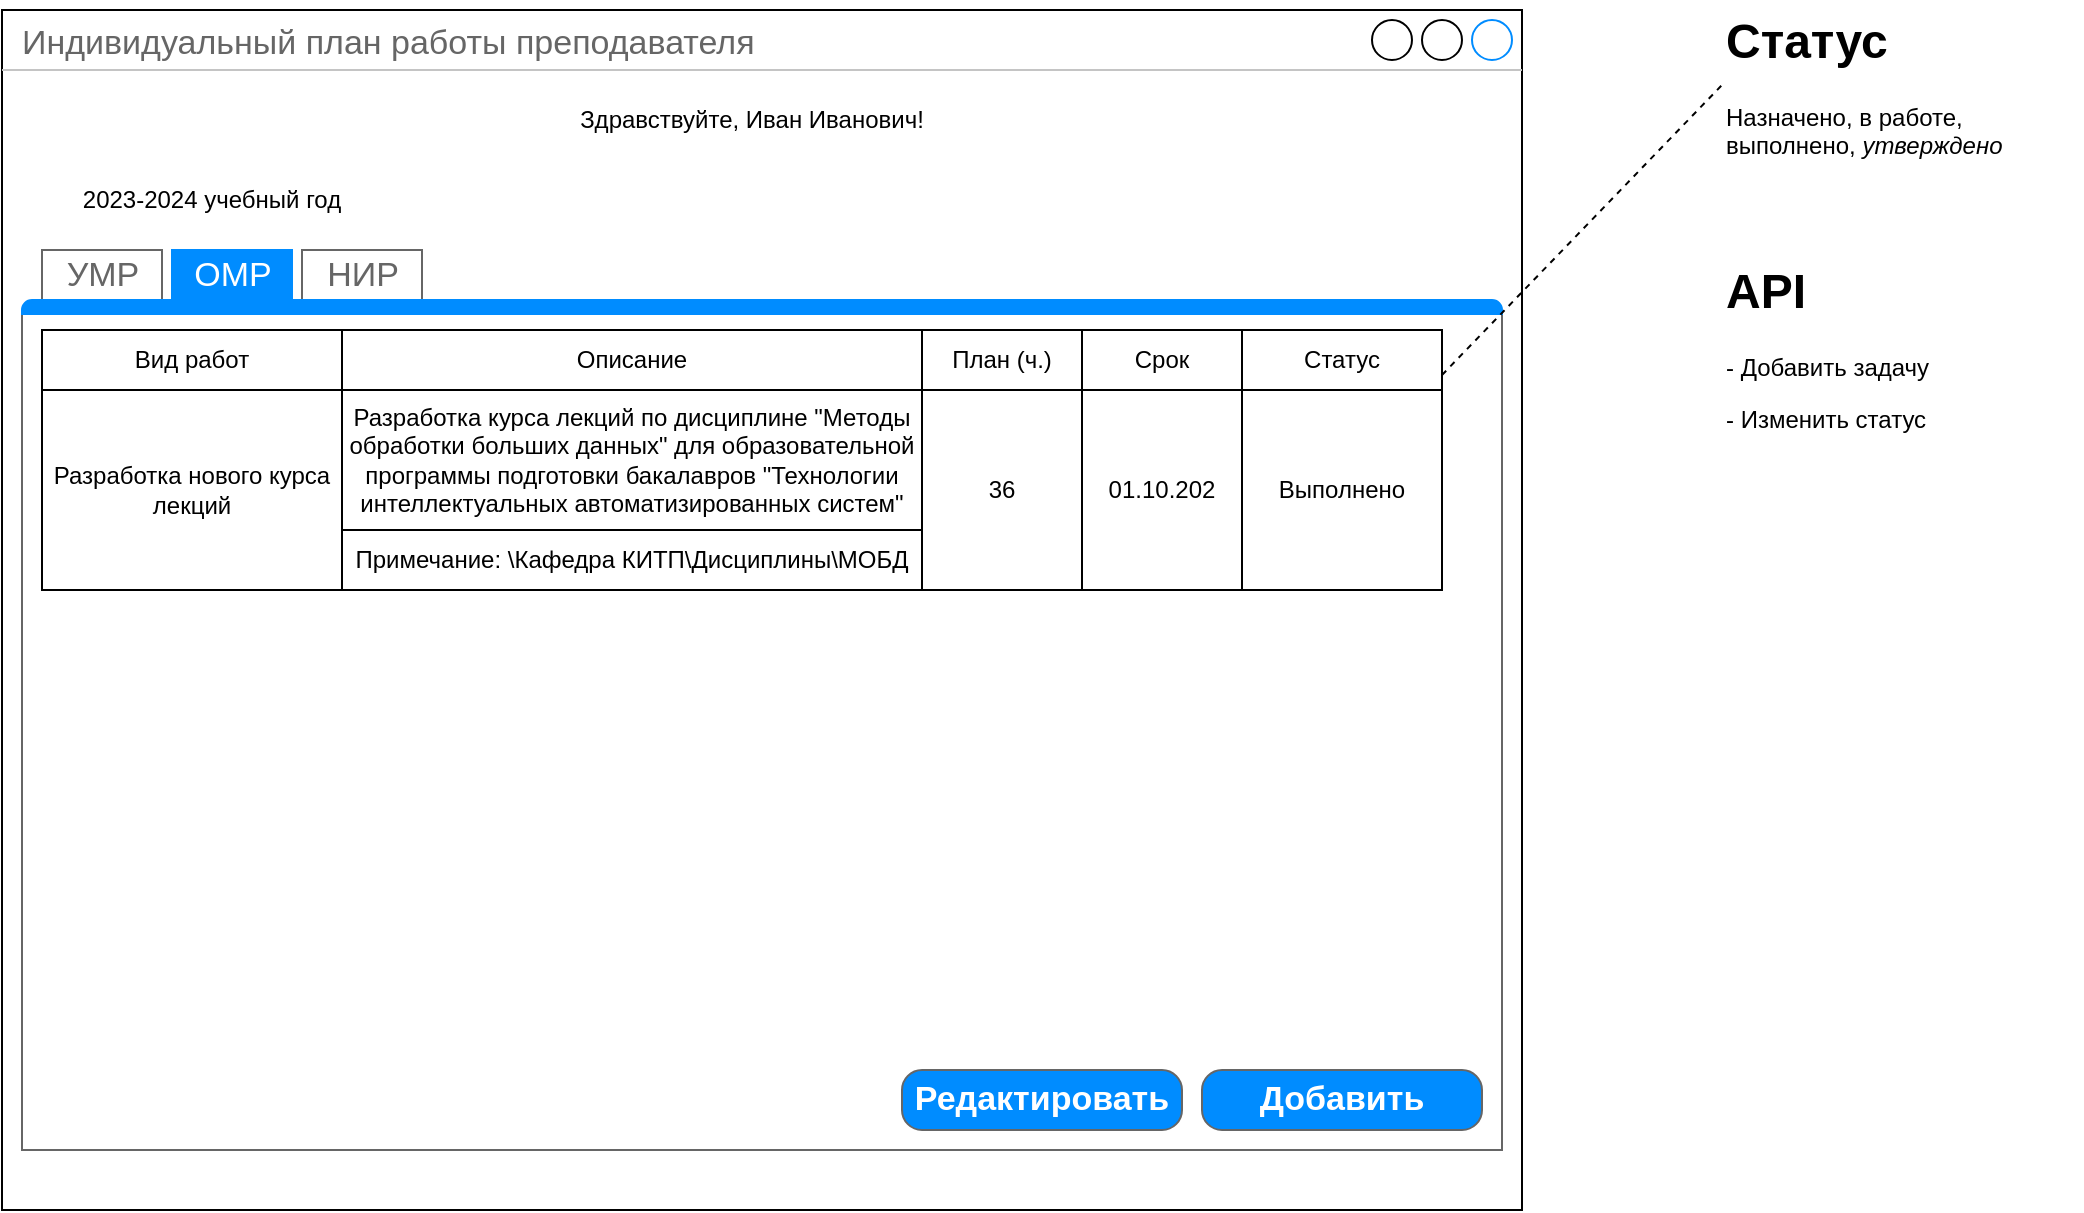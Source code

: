 <mxfile version="24.2.5" type="device" pages="2">
  <diagram name="Страница — 1" id="V2CHiMXyhFVQBLft8cxn">
    <mxGraphModel dx="1036" dy="614" grid="1" gridSize="10" guides="1" tooltips="1" connect="1" arrows="1" fold="1" page="1" pageScale="1" pageWidth="1169" pageHeight="827" math="0" shadow="0">
      <root>
        <mxCell id="0" />
        <mxCell id="1" parent="0" />
        <mxCell id="HITwWoTHHbaY5sGVRUmn-1" value="Индивидуальный план работы преподавателя" style="strokeWidth=1;shadow=0;dashed=0;align=center;html=1;shape=mxgraph.mockup.containers.window;align=left;verticalAlign=top;spacingLeft=8;strokeColor2=#008cff;strokeColor3=#c4c4c4;fontColor=#666666;mainText=;fontSize=17;labelBackgroundColor=none;whiteSpace=wrap;" vertex="1" parent="1">
          <mxGeometry x="40" y="30" width="760" height="600" as="geometry" />
        </mxCell>
        <mxCell id="HITwWoTHHbaY5sGVRUmn-2" value="" style="strokeWidth=1;shadow=0;dashed=0;align=center;html=1;shape=mxgraph.mockup.containers.marginRect2;rectMarginTop=32;strokeColor=#666666;gradientColor=none;whiteSpace=wrap;" vertex="1" parent="1">
          <mxGeometry x="50" y="150" width="740" height="450" as="geometry" />
        </mxCell>
        <mxCell id="HITwWoTHHbaY5sGVRUmn-3" value="УМР" style="strokeColor=inherit;fillColor=inherit;gradientColor=inherit;strokeWidth=1;shadow=0;dashed=0;align=center;html=1;shape=mxgraph.mockup.containers.rrect;rSize=0;fontSize=17;fontColor=#666666;gradientColor=none;" vertex="1" parent="HITwWoTHHbaY5sGVRUmn-2">
          <mxGeometry width="60" height="25" relative="1" as="geometry">
            <mxPoint x="10" as="offset" />
          </mxGeometry>
        </mxCell>
        <mxCell id="HITwWoTHHbaY5sGVRUmn-4" value="ОМР" style="strokeWidth=1;shadow=0;dashed=0;align=center;html=1;shape=mxgraph.mockup.containers.rrect;rSize=0;fontSize=17;fontColor=#ffffff;strokeColor=#008cff;fillColor=#008cff;" vertex="1" parent="HITwWoTHHbaY5sGVRUmn-2">
          <mxGeometry width="60" height="25" relative="1" as="geometry">
            <mxPoint x="75" as="offset" />
          </mxGeometry>
        </mxCell>
        <mxCell id="HITwWoTHHbaY5sGVRUmn-5" value="НИР" style="strokeColor=inherit;fillColor=inherit;gradientColor=inherit;strokeWidth=1;shadow=0;dashed=0;align=center;html=1;shape=mxgraph.mockup.containers.rrect;rSize=0;fontSize=17;fontColor=#666666;gradientColor=none;" vertex="1" parent="HITwWoTHHbaY5sGVRUmn-2">
          <mxGeometry width="60" height="25" relative="1" as="geometry">
            <mxPoint x="140" as="offset" />
          </mxGeometry>
        </mxCell>
        <mxCell id="HITwWoTHHbaY5sGVRUmn-6" value="" style="strokeWidth=1;shadow=0;dashed=0;align=center;html=1;shape=mxgraph.mockup.containers.topButton;rSize=5;strokeColor=#008cff;fillColor=#008cff;gradientColor=none;resizeWidth=1;movable=0;deletable=1;" vertex="1" parent="HITwWoTHHbaY5sGVRUmn-2">
          <mxGeometry width="740" height="7" relative="1" as="geometry">
            <mxPoint y="25" as="offset" />
          </mxGeometry>
        </mxCell>
        <mxCell id="HITwWoTHHbaY5sGVRUmn-19" value="Вид работ" style="text;html=1;align=center;verticalAlign=middle;whiteSpace=wrap;rounded=0;strokeColor=default;" vertex="1" parent="HITwWoTHHbaY5sGVRUmn-2">
          <mxGeometry x="10" y="40" width="150" height="30" as="geometry" />
        </mxCell>
        <mxCell id="HITwWoTHHbaY5sGVRUmn-20" value="Описание" style="text;html=1;align=center;verticalAlign=middle;whiteSpace=wrap;rounded=0;strokeColor=default;" vertex="1" parent="HITwWoTHHbaY5sGVRUmn-2">
          <mxGeometry x="160" y="40" width="290" height="30" as="geometry" />
        </mxCell>
        <mxCell id="HITwWoTHHbaY5sGVRUmn-21" value="План (ч.)" style="text;html=1;align=center;verticalAlign=middle;whiteSpace=wrap;rounded=0;strokeColor=default;" vertex="1" parent="HITwWoTHHbaY5sGVRUmn-2">
          <mxGeometry x="450" y="40" width="80" height="30" as="geometry" />
        </mxCell>
        <mxCell id="HITwWoTHHbaY5sGVRUmn-22" value="Срок" style="text;html=1;align=center;verticalAlign=middle;whiteSpace=wrap;rounded=0;strokeColor=default;" vertex="1" parent="HITwWoTHHbaY5sGVRUmn-2">
          <mxGeometry x="530" y="40" width="80" height="30" as="geometry" />
        </mxCell>
        <mxCell id="HITwWoTHHbaY5sGVRUmn-23" value="Статус" style="text;html=1;align=center;verticalAlign=middle;whiteSpace=wrap;rounded=0;strokeColor=default;" vertex="1" parent="HITwWoTHHbaY5sGVRUmn-2">
          <mxGeometry x="610" y="40" width="100" height="30" as="geometry" />
        </mxCell>
        <mxCell id="HITwWoTHHbaY5sGVRUmn-26" value="Добавить" style="strokeWidth=1;shadow=0;dashed=0;align=center;html=1;shape=mxgraph.mockup.buttons.button;strokeColor=#666666;fontColor=#ffffff;mainText=;buttonStyle=round;fontSize=17;fontStyle=1;fillColor=#008cff;whiteSpace=wrap;" vertex="1" parent="HITwWoTHHbaY5sGVRUmn-2">
          <mxGeometry x="590" y="410" width="140" height="30" as="geometry" />
        </mxCell>
        <mxCell id="HITwWoTHHbaY5sGVRUmn-27" value="Разработка нового курса лекций" style="text;html=1;align=center;verticalAlign=middle;whiteSpace=wrap;rounded=0;strokeColor=default;" vertex="1" parent="HITwWoTHHbaY5sGVRUmn-2">
          <mxGeometry x="10" y="70" width="150" height="100" as="geometry" />
        </mxCell>
        <mxCell id="HITwWoTHHbaY5sGVRUmn-28" value="Разработка курса лекций по дисциплине &quot;Методы обработки больших данных&quot; для образовательной программы подготовки бакалавров &quot;Технологии интеллектуальных автоматизированных систем&quot;" style="text;html=1;align=center;verticalAlign=middle;whiteSpace=wrap;rounded=0;strokeColor=default;" vertex="1" parent="HITwWoTHHbaY5sGVRUmn-2">
          <mxGeometry x="160" y="70" width="290" height="70" as="geometry" />
        </mxCell>
        <mxCell id="HITwWoTHHbaY5sGVRUmn-29" value="36" style="text;html=1;align=center;verticalAlign=middle;whiteSpace=wrap;rounded=0;strokeColor=default;" vertex="1" parent="HITwWoTHHbaY5sGVRUmn-2">
          <mxGeometry x="450" y="70" width="80" height="100" as="geometry" />
        </mxCell>
        <mxCell id="HITwWoTHHbaY5sGVRUmn-30" value="01.10.202" style="text;html=1;align=center;verticalAlign=middle;whiteSpace=wrap;rounded=0;strokeColor=default;" vertex="1" parent="HITwWoTHHbaY5sGVRUmn-2">
          <mxGeometry x="530" y="70" width="80" height="100" as="geometry" />
        </mxCell>
        <mxCell id="HITwWoTHHbaY5sGVRUmn-31" value="Выполнено" style="text;html=1;align=center;verticalAlign=middle;whiteSpace=wrap;rounded=0;strokeColor=default;" vertex="1" parent="HITwWoTHHbaY5sGVRUmn-2">
          <mxGeometry x="610" y="70" width="100" height="100" as="geometry" />
        </mxCell>
        <mxCell id="HITwWoTHHbaY5sGVRUmn-32" value="Примечание: \\Кафедра КИТП\Дисциплины\МОБД" style="text;html=1;align=center;verticalAlign=middle;whiteSpace=wrap;rounded=0;strokeColor=default;" vertex="1" parent="HITwWoTHHbaY5sGVRUmn-2">
          <mxGeometry x="160" y="140" width="290" height="30" as="geometry" />
        </mxCell>
        <mxCell id="HITwWoTHHbaY5sGVRUmn-33" value="Редактировать" style="strokeWidth=1;shadow=0;dashed=0;align=center;html=1;shape=mxgraph.mockup.buttons.button;strokeColor=#666666;fontColor=#ffffff;mainText=;buttonStyle=round;fontSize=17;fontStyle=1;fillColor=#008cff;whiteSpace=wrap;" vertex="1" parent="HITwWoTHHbaY5sGVRUmn-2">
          <mxGeometry x="440" y="410" width="140" height="30" as="geometry" />
        </mxCell>
        <mxCell id="HITwWoTHHbaY5sGVRUmn-7" value="Здравствуйте, Иван Иванович!" style="text;html=1;align=center;verticalAlign=middle;whiteSpace=wrap;rounded=0;" vertex="1" parent="1">
          <mxGeometry x="50" y="70" width="730" height="30" as="geometry" />
        </mxCell>
        <mxCell id="HITwWoTHHbaY5sGVRUmn-8" value="2023-2024 учебный год" style="text;html=1;align=center;verticalAlign=middle;whiteSpace=wrap;rounded=0;" vertex="1" parent="1">
          <mxGeometry x="50" y="110" width="190" height="30" as="geometry" />
        </mxCell>
        <mxCell id="HITwWoTHHbaY5sGVRUmn-24" value="" style="endArrow=none;dashed=1;html=1;rounded=0;exitX=1;exitY=0.75;exitDx=0;exitDy=0;entryX=0;entryY=0.5;entryDx=0;entryDy=0;" edge="1" parent="1" source="HITwWoTHHbaY5sGVRUmn-23" target="HITwWoTHHbaY5sGVRUmn-25">
          <mxGeometry width="50" height="50" relative="1" as="geometry">
            <mxPoint x="870" y="170" as="sourcePoint" />
            <mxPoint x="870" y="50" as="targetPoint" />
          </mxGeometry>
        </mxCell>
        <mxCell id="HITwWoTHHbaY5sGVRUmn-25" value="&lt;h1 style=&quot;margin-top: 0px;&quot;&gt;Статус&lt;/h1&gt;&lt;p&gt;Назначено, в работе, выполнено, &lt;i&gt;утверждено&lt;/i&gt;&lt;/p&gt;" style="text;html=1;whiteSpace=wrap;overflow=hidden;rounded=0;" vertex="1" parent="1">
          <mxGeometry x="900" y="25" width="180" height="85" as="geometry" />
        </mxCell>
        <mxCell id="FwX9pdAOZLaIxvs4hcSe-1" value="&lt;h1 style=&quot;margin-top: 0px;&quot;&gt;API&lt;/h1&gt;&lt;p&gt;- Добавить задачу&lt;/p&gt;&lt;p&gt;- Изменить статус&amp;nbsp;&lt;/p&gt;" style="text;html=1;whiteSpace=wrap;overflow=hidden;rounded=0;" vertex="1" parent="1">
          <mxGeometry x="900" y="150" width="180" height="110" as="geometry" />
        </mxCell>
      </root>
    </mxGraphModel>
  </diagram>
  <diagram id="xiLTNmagSGFWaYng3OWT" name="Страница — 2">
    <mxGraphModel dx="1036" dy="614" grid="1" gridSize="10" guides="1" tooltips="1" connect="1" arrows="1" fold="1" page="1" pageScale="1" pageWidth="1169" pageHeight="827" math="0" shadow="0">
      <root>
        <mxCell id="0" />
        <mxCell id="1" parent="0" />
        <mxCell id="pDZaCvJT3wJ4G2SVISkD-1" value="Индивидуальный план работы преподавателя" style="strokeWidth=1;shadow=0;dashed=0;align=center;html=1;shape=mxgraph.mockup.containers.window;align=left;verticalAlign=top;spacingLeft=8;strokeColor2=#008cff;strokeColor3=#c4c4c4;fontColor=#666666;mainText=;fontSize=17;labelBackgroundColor=none;whiteSpace=wrap;" vertex="1" parent="1">
          <mxGeometry x="40" y="30" width="760" height="600" as="geometry" />
        </mxCell>
        <mxCell id="pDZaCvJT3wJ4G2SVISkD-20" value="Здравствуйте, Иван Иванович!" style="text;html=1;align=center;verticalAlign=middle;whiteSpace=wrap;rounded=0;" vertex="1" parent="1">
          <mxGeometry x="50" y="70" width="730" height="30" as="geometry" />
        </mxCell>
        <mxCell id="pDZaCvJT3wJ4G2SVISkD-21" value="2023-2024 учебный год" style="text;html=1;align=center;verticalAlign=middle;whiteSpace=wrap;rounded=0;" vertex="1" parent="1">
          <mxGeometry x="50" y="110" width="190" height="30" as="geometry" />
        </mxCell>
        <mxCell id="pDZaCvJT3wJ4G2SVISkD-23" value="Вид работ" style="text;html=1;align=center;verticalAlign=middle;whiteSpace=wrap;rounded=0;strokeColor=default;" vertex="1" parent="1">
          <mxGeometry x="70" y="140" width="130" height="30" as="geometry" />
        </mxCell>
        <mxCell id="pDZaCvJT3wJ4G2SVISkD-24" value="Количество задач" style="text;html=1;align=center;verticalAlign=middle;whiteSpace=wrap;rounded=0;strokeColor=default;" vertex="1" parent="1">
          <mxGeometry x="200" y="140" width="120" height="30" as="geometry" />
        </mxCell>
        <mxCell id="pDZaCvJT3wJ4G2SVISkD-25" value="Назначено" style="text;html=1;align=center;verticalAlign=middle;whiteSpace=wrap;rounded=0;strokeColor=default;" vertex="1" parent="1">
          <mxGeometry x="320" y="140" width="90" height="30" as="geometry" />
        </mxCell>
        <mxCell id="pDZaCvJT3wJ4G2SVISkD-26" value="В работе" style="text;html=1;align=center;verticalAlign=middle;whiteSpace=wrap;rounded=0;strokeColor=default;" vertex="1" parent="1">
          <mxGeometry x="410" y="140" width="90" height="30" as="geometry" />
        </mxCell>
        <mxCell id="pDZaCvJT3wJ4G2SVISkD-27" value="Выполнено" style="text;html=1;align=center;verticalAlign=middle;whiteSpace=wrap;rounded=0;strokeColor=default;" vertex="1" parent="1">
          <mxGeometry x="500" y="140" width="80" height="30" as="geometry" />
        </mxCell>
        <mxCell id="pDZaCvJT3wJ4G2SVISkD-28" value="Истекает срок" style="text;html=1;align=center;verticalAlign=middle;whiteSpace=wrap;rounded=0;strokeColor=default;" vertex="1" parent="1">
          <mxGeometry x="580" y="140" width="110" height="30" as="geometry" />
        </mxCell>
        <mxCell id="OVyiZblgufKPjWeirQok-1" value="Открыть план" style="strokeWidth=1;shadow=0;dashed=0;align=center;html=1;shape=mxgraph.mockup.buttons.button;strokeColor=#666666;fontColor=#ffffff;mainText=;buttonStyle=round;fontSize=17;fontStyle=1;fillColor=#008cff;whiteSpace=wrap;" vertex="1" parent="1">
          <mxGeometry x="640" y="580" width="140" height="30" as="geometry" />
        </mxCell>
        <mxCell id="Nr7QrA5uTH8O5AScuBQQ-1" value="УМР" style="text;html=1;align=center;verticalAlign=middle;whiteSpace=wrap;rounded=0;strokeColor=default;" vertex="1" parent="1">
          <mxGeometry x="70" y="170" width="130" height="30" as="geometry" />
        </mxCell>
        <mxCell id="h-mro1ZAkRti-fUlWnJS-1" value="1" style="text;html=1;align=center;verticalAlign=middle;whiteSpace=wrap;rounded=0;strokeColor=default;" vertex="1" parent="1">
          <mxGeometry x="200" y="170" width="120" height="30" as="geometry" />
        </mxCell>
        <mxCell id="h-mro1ZAkRti-fUlWnJS-2" value="0" style="text;html=1;align=center;verticalAlign=middle;whiteSpace=wrap;rounded=0;strokeColor=default;" vertex="1" parent="1">
          <mxGeometry x="320" y="170" width="90" height="30" as="geometry" />
        </mxCell>
        <mxCell id="h-mro1ZAkRti-fUlWnJS-3" value="0" style="text;html=1;align=center;verticalAlign=middle;whiteSpace=wrap;rounded=0;strokeColor=default;" vertex="1" parent="1">
          <mxGeometry x="410" y="170" width="90" height="30" as="geometry" />
        </mxCell>
        <mxCell id="h-mro1ZAkRti-fUlWnJS-4" value="1" style="text;html=1;align=center;verticalAlign=middle;whiteSpace=wrap;rounded=0;strokeColor=default;" vertex="1" parent="1">
          <mxGeometry x="500" y="170" width="80" height="30" as="geometry" />
        </mxCell>
        <mxCell id="h-mro1ZAkRti-fUlWnJS-5" value="0" style="text;html=1;align=center;verticalAlign=middle;whiteSpace=wrap;rounded=0;strokeColor=default;" vertex="1" parent="1">
          <mxGeometry x="580" y="170" width="110" height="30" as="geometry" />
        </mxCell>
      </root>
    </mxGraphModel>
  </diagram>
</mxfile>
